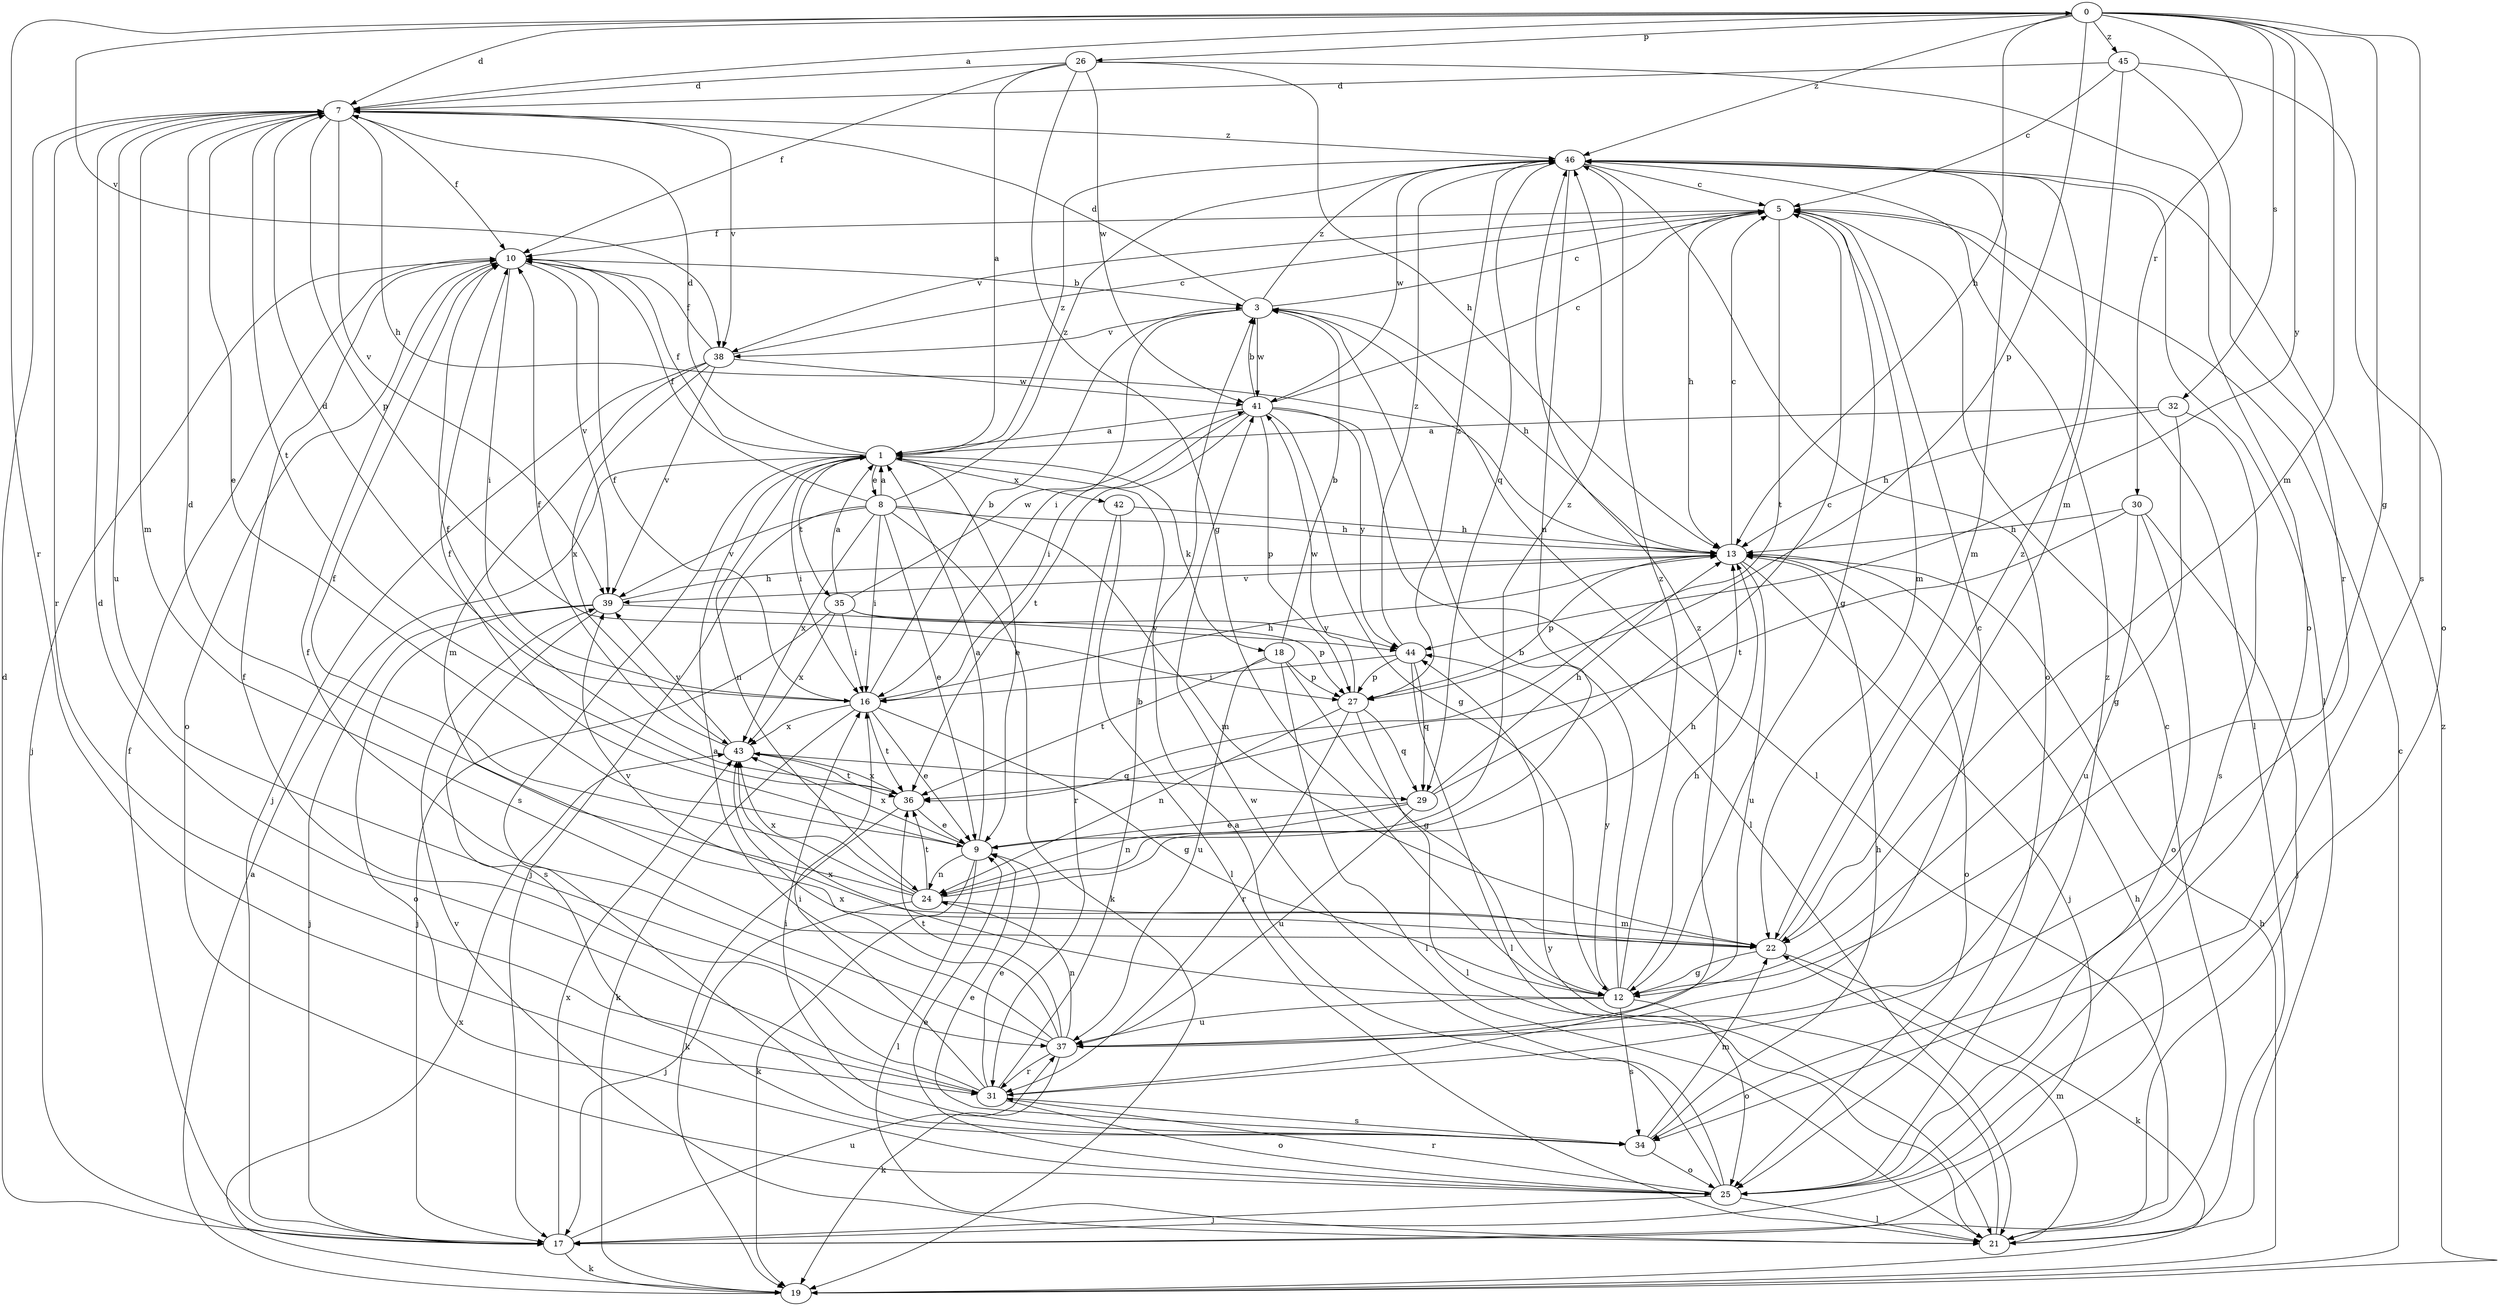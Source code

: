 strict digraph  {
0;
1;
3;
5;
7;
8;
9;
10;
12;
13;
16;
17;
18;
19;
21;
22;
24;
25;
26;
27;
29;
30;
31;
32;
34;
35;
36;
37;
38;
39;
41;
42;
43;
44;
45;
46;
0 -> 7  [label=d];
0 -> 12  [label=g];
0 -> 13  [label=h];
0 -> 22  [label=m];
0 -> 26  [label=p];
0 -> 27  [label=p];
0 -> 30  [label=r];
0 -> 31  [label=r];
0 -> 32  [label=s];
0 -> 34  [label=s];
0 -> 38  [label=v];
0 -> 44  [label=y];
0 -> 45  [label=z];
0 -> 46  [label=z];
1 -> 7  [label=d];
1 -> 8  [label=e];
1 -> 9  [label=e];
1 -> 10  [label=f];
1 -> 16  [label=i];
1 -> 18  [label=k];
1 -> 24  [label=n];
1 -> 34  [label=s];
1 -> 35  [label=t];
1 -> 42  [label=x];
1 -> 46  [label=z];
3 -> 5  [label=c];
3 -> 7  [label=d];
3 -> 13  [label=h];
3 -> 16  [label=i];
3 -> 21  [label=l];
3 -> 38  [label=v];
3 -> 41  [label=w];
3 -> 46  [label=z];
5 -> 10  [label=f];
5 -> 12  [label=g];
5 -> 13  [label=h];
5 -> 21  [label=l];
5 -> 22  [label=m];
5 -> 36  [label=t];
5 -> 38  [label=v];
7 -> 0  [label=a];
7 -> 9  [label=e];
7 -> 10  [label=f];
7 -> 13  [label=h];
7 -> 22  [label=m];
7 -> 27  [label=p];
7 -> 31  [label=r];
7 -> 36  [label=t];
7 -> 37  [label=u];
7 -> 38  [label=v];
7 -> 39  [label=v];
7 -> 46  [label=z];
8 -> 1  [label=a];
8 -> 9  [label=e];
8 -> 10  [label=f];
8 -> 13  [label=h];
8 -> 16  [label=i];
8 -> 17  [label=j];
8 -> 19  [label=k];
8 -> 22  [label=m];
8 -> 39  [label=v];
8 -> 43  [label=x];
8 -> 46  [label=z];
9 -> 1  [label=a];
9 -> 10  [label=f];
9 -> 19  [label=k];
9 -> 21  [label=l];
9 -> 24  [label=n];
9 -> 43  [label=x];
9 -> 46  [label=z];
10 -> 3  [label=b];
10 -> 16  [label=i];
10 -> 17  [label=j];
10 -> 25  [label=o];
10 -> 39  [label=v];
12 -> 3  [label=b];
12 -> 13  [label=h];
12 -> 25  [label=o];
12 -> 34  [label=s];
12 -> 37  [label=u];
12 -> 43  [label=x];
12 -> 44  [label=y];
12 -> 46  [label=z];
13 -> 5  [label=c];
13 -> 17  [label=j];
13 -> 25  [label=o];
13 -> 27  [label=p];
13 -> 37  [label=u];
13 -> 39  [label=v];
16 -> 3  [label=b];
16 -> 7  [label=d];
16 -> 9  [label=e];
16 -> 10  [label=f];
16 -> 12  [label=g];
16 -> 13  [label=h];
16 -> 19  [label=k];
16 -> 36  [label=t];
16 -> 43  [label=x];
17 -> 7  [label=d];
17 -> 10  [label=f];
17 -> 13  [label=h];
17 -> 19  [label=k];
17 -> 37  [label=u];
17 -> 43  [label=x];
18 -> 3  [label=b];
18 -> 12  [label=g];
18 -> 21  [label=l];
18 -> 27  [label=p];
18 -> 36  [label=t];
18 -> 37  [label=u];
19 -> 1  [label=a];
19 -> 5  [label=c];
19 -> 13  [label=h];
19 -> 43  [label=x];
19 -> 46  [label=z];
21 -> 5  [label=c];
21 -> 22  [label=m];
21 -> 39  [label=v];
21 -> 44  [label=y];
22 -> 12  [label=g];
22 -> 19  [label=k];
22 -> 39  [label=v];
22 -> 46  [label=z];
24 -> 7  [label=d];
24 -> 10  [label=f];
24 -> 13  [label=h];
24 -> 17  [label=j];
24 -> 22  [label=m];
24 -> 36  [label=t];
24 -> 43  [label=x];
25 -> 1  [label=a];
25 -> 9  [label=e];
25 -> 17  [label=j];
25 -> 21  [label=l];
25 -> 31  [label=r];
25 -> 41  [label=w];
25 -> 46  [label=z];
26 -> 1  [label=a];
26 -> 7  [label=d];
26 -> 10  [label=f];
26 -> 12  [label=g];
26 -> 13  [label=h];
26 -> 25  [label=o];
26 -> 41  [label=w];
27 -> 21  [label=l];
27 -> 24  [label=n];
27 -> 29  [label=q];
27 -> 31  [label=r];
27 -> 41  [label=w];
27 -> 46  [label=z];
29 -> 5  [label=c];
29 -> 9  [label=e];
29 -> 13  [label=h];
29 -> 24  [label=n];
29 -> 37  [label=u];
30 -> 13  [label=h];
30 -> 17  [label=j];
30 -> 25  [label=o];
30 -> 36  [label=t];
30 -> 37  [label=u];
31 -> 3  [label=b];
31 -> 7  [label=d];
31 -> 9  [label=e];
31 -> 10  [label=f];
31 -> 16  [label=i];
31 -> 25  [label=o];
31 -> 34  [label=s];
31 -> 46  [label=z];
32 -> 1  [label=a];
32 -> 12  [label=g];
32 -> 13  [label=h];
32 -> 34  [label=s];
34 -> 9  [label=e];
34 -> 13  [label=h];
34 -> 16  [label=i];
34 -> 22  [label=m];
34 -> 25  [label=o];
35 -> 1  [label=a];
35 -> 16  [label=i];
35 -> 17  [label=j];
35 -> 27  [label=p];
35 -> 41  [label=w];
35 -> 43  [label=x];
35 -> 44  [label=y];
36 -> 9  [label=e];
36 -> 10  [label=f];
36 -> 19  [label=k];
36 -> 43  [label=x];
37 -> 1  [label=a];
37 -> 5  [label=c];
37 -> 10  [label=f];
37 -> 19  [label=k];
37 -> 24  [label=n];
37 -> 31  [label=r];
37 -> 36  [label=t];
37 -> 43  [label=x];
38 -> 5  [label=c];
38 -> 10  [label=f];
38 -> 17  [label=j];
38 -> 22  [label=m];
38 -> 39  [label=v];
38 -> 41  [label=w];
38 -> 43  [label=x];
39 -> 13  [label=h];
39 -> 17  [label=j];
39 -> 25  [label=o];
39 -> 34  [label=s];
39 -> 44  [label=y];
41 -> 1  [label=a];
41 -> 3  [label=b];
41 -> 5  [label=c];
41 -> 12  [label=g];
41 -> 16  [label=i];
41 -> 21  [label=l];
41 -> 27  [label=p];
41 -> 36  [label=t];
41 -> 44  [label=y];
42 -> 13  [label=h];
42 -> 21  [label=l];
42 -> 31  [label=r];
43 -> 10  [label=f];
43 -> 29  [label=q];
43 -> 36  [label=t];
43 -> 39  [label=v];
44 -> 16  [label=i];
44 -> 21  [label=l];
44 -> 27  [label=p];
44 -> 29  [label=q];
44 -> 46  [label=z];
45 -> 5  [label=c];
45 -> 7  [label=d];
45 -> 22  [label=m];
45 -> 25  [label=o];
45 -> 31  [label=r];
46 -> 5  [label=c];
46 -> 21  [label=l];
46 -> 22  [label=m];
46 -> 24  [label=n];
46 -> 25  [label=o];
46 -> 29  [label=q];
46 -> 41  [label=w];
}
